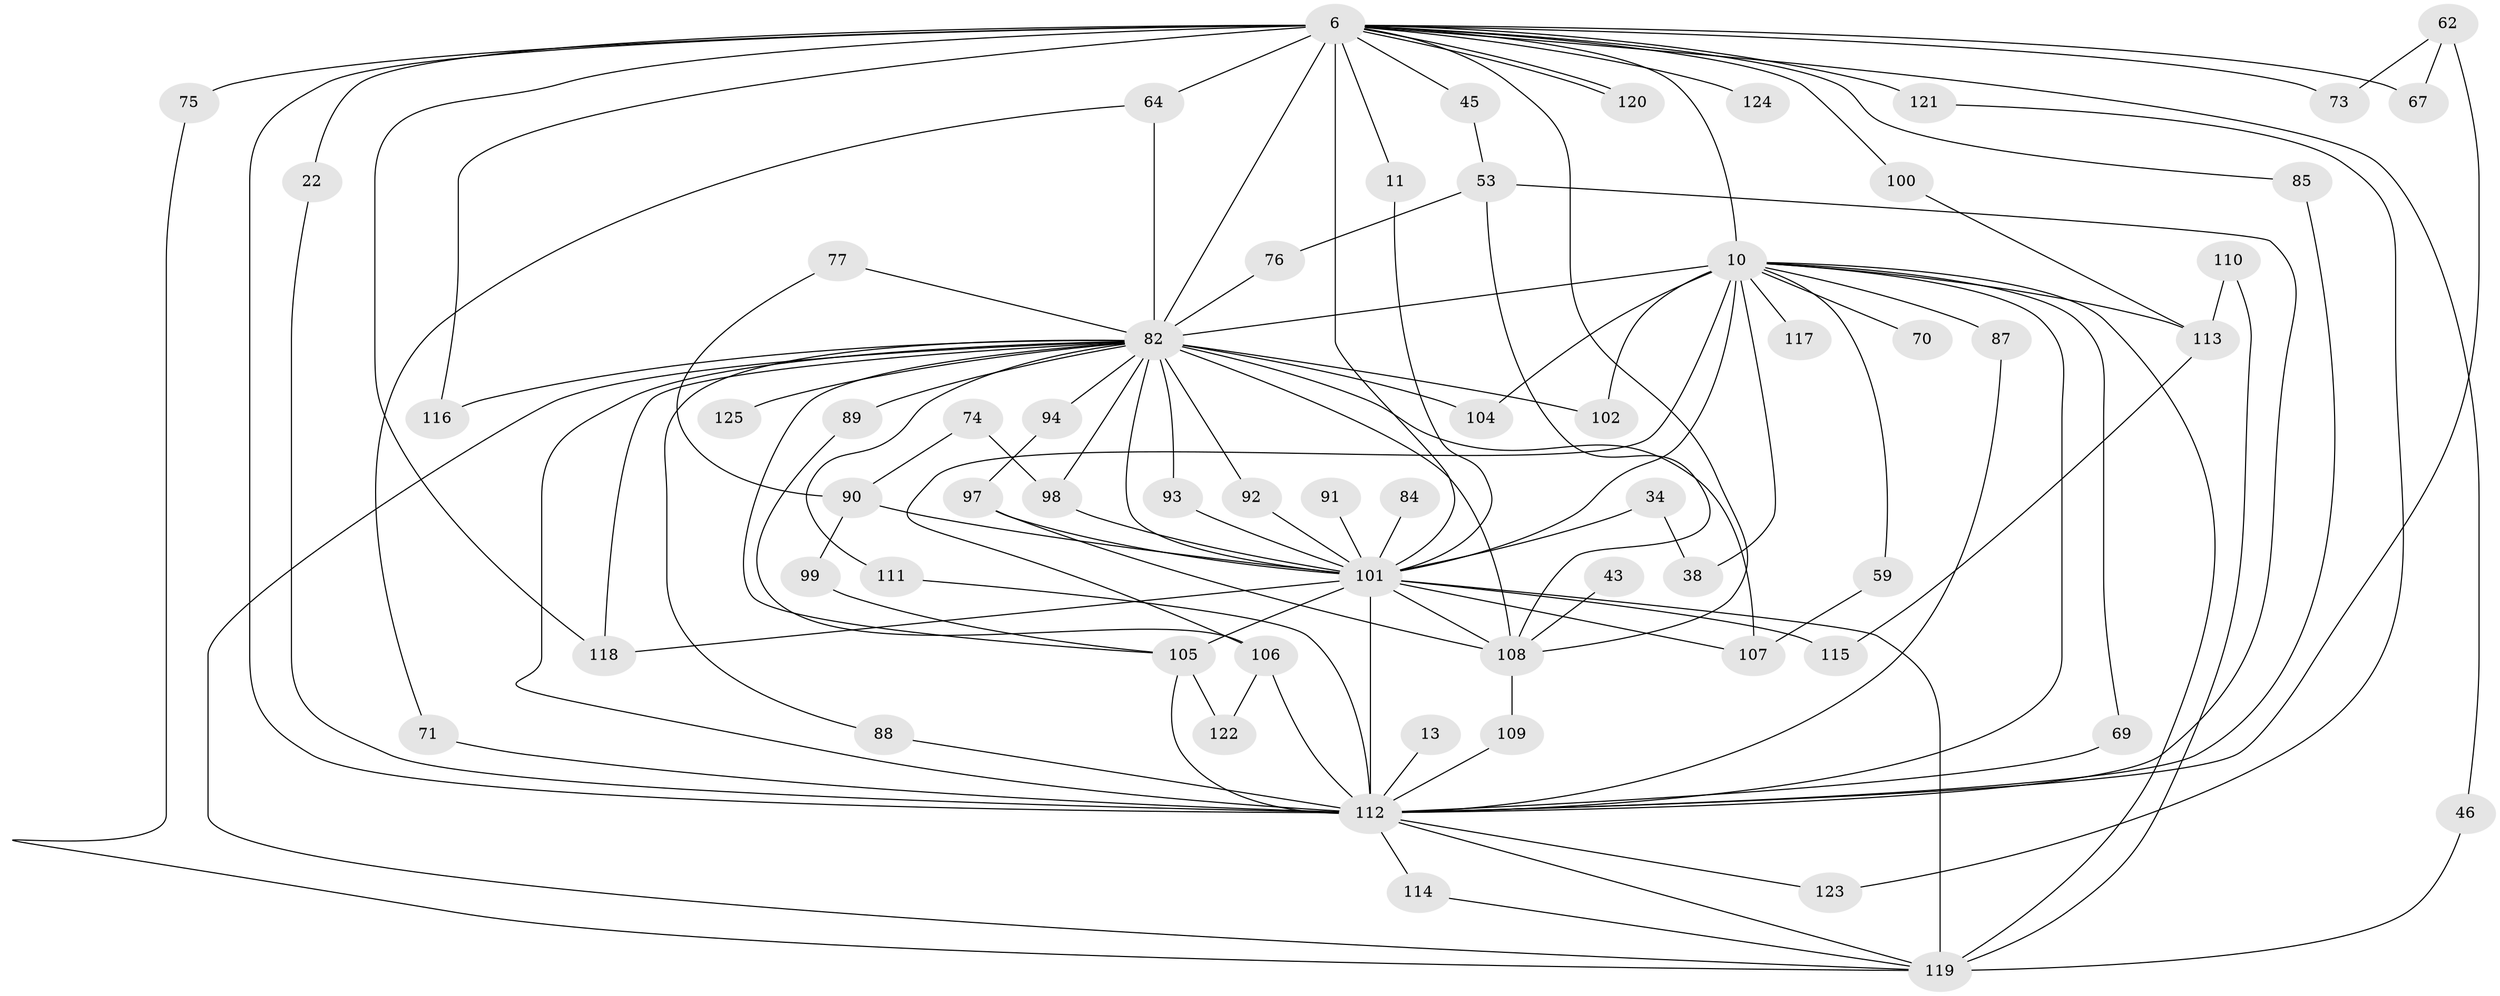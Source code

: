 // original degree distribution, {20: 0.008, 26: 0.016, 27: 0.008, 19: 0.008, 22: 0.016, 28: 0.008, 16: 0.008, 21: 0.008, 2: 0.536, 7: 0.024, 6: 0.048, 4: 0.072, 3: 0.216, 5: 0.024}
// Generated by graph-tools (version 1.1) at 2025/43/03/09/25 04:43:21]
// undirected, 62 vertices, 116 edges
graph export_dot {
graph [start="1"]
  node [color=gray90,style=filled];
  6 [super="+1"];
  10 [super="+4"];
  11;
  13;
  22;
  34;
  38;
  43;
  45;
  46;
  53 [super="+29"];
  59;
  62;
  64 [super="+55"];
  67;
  69;
  70;
  71;
  73;
  74;
  75 [super="+58"];
  76;
  77;
  82 [super="+50+81+5"];
  84;
  85;
  87;
  88;
  89;
  90 [super="+72"];
  91;
  92;
  93 [super="+78+39"];
  94;
  97 [super="+28"];
  98 [super="+41"];
  99;
  100;
  101 [super="+19+21+56+8"];
  102;
  104;
  105 [super="+35+80"];
  106 [super="+52+48"];
  107 [super="+30"];
  108 [super="+96+25+65"];
  109;
  110;
  111;
  112 [super="+36+47+54+9"];
  113 [super="+57"];
  114;
  115;
  116 [super="+44"];
  117 [super="+60"];
  118 [super="+83"];
  119 [super="+37+61+95+103"];
  120;
  121;
  122;
  123;
  124;
  125 [super="+86"];
  6 -- 10 [weight=4];
  6 -- 45;
  6 -- 46;
  6 -- 67;
  6 -- 73;
  6 -- 85;
  6 -- 120;
  6 -- 120;
  6 -- 121 [weight=2];
  6 -- 124 [weight=2];
  6 -- 64 [weight=2];
  6 -- 11;
  6 -- 75 [weight=2];
  6 -- 22;
  6 -- 100;
  6 -- 118 [weight=2];
  6 -- 116;
  6 -- 108 [weight=2];
  6 -- 101 [weight=5];
  6 -- 82 [weight=4];
  6 -- 112 [weight=4];
  10 -- 59;
  10 -- 69;
  10 -- 70 [weight=2];
  10 -- 87;
  10 -- 104;
  10 -- 113 [weight=3];
  10 -- 38;
  10 -- 102;
  10 -- 117 [weight=2];
  10 -- 106;
  10 -- 119 [weight=3];
  10 -- 101 [weight=5];
  10 -- 82 [weight=6];
  10 -- 112 [weight=5];
  11 -- 101;
  13 -- 112 [weight=2];
  22 -- 112;
  34 -- 38;
  34 -- 101 [weight=2];
  43 -- 108 [weight=2];
  45 -- 53;
  46 -- 119;
  53 -- 76;
  53 -- 108;
  53 -- 112 [weight=2];
  59 -- 107;
  62 -- 67;
  62 -- 73;
  62 -- 112 [weight=2];
  64 -- 71;
  64 -- 82;
  69 -- 112;
  71 -- 112;
  74 -- 90;
  74 -- 98;
  75 -- 119;
  76 -- 82;
  77 -- 90;
  77 -- 82;
  82 -- 101 [weight=6];
  82 -- 118;
  82 -- 108 [weight=5];
  82 -- 88;
  82 -- 89;
  82 -- 92;
  82 -- 93;
  82 -- 94;
  82 -- 98;
  82 -- 102;
  82 -- 104;
  82 -- 105;
  82 -- 107 [weight=2];
  82 -- 111;
  82 -- 112 [weight=7];
  82 -- 116 [weight=2];
  82 -- 119 [weight=2];
  82 -- 125 [weight=2];
  84 -- 101 [weight=2];
  85 -- 112;
  87 -- 112;
  88 -- 112;
  89 -- 106;
  90 -- 99;
  90 -- 101 [weight=2];
  91 -- 101 [weight=2];
  92 -- 101;
  93 -- 101 [weight=3];
  94 -- 97;
  97 -- 108;
  97 -- 101 [weight=2];
  98 -- 101 [weight=2];
  99 -- 105;
  100 -- 113;
  101 -- 105 [weight=7];
  101 -- 108 [weight=3];
  101 -- 119 [weight=4];
  101 -- 107;
  101 -- 112 [weight=5];
  101 -- 115;
  101 -- 118 [weight=2];
  105 -- 122;
  105 -- 112 [weight=3];
  106 -- 122;
  106 -- 112 [weight=3];
  108 -- 109;
  109 -- 112;
  110 -- 113;
  110 -- 119;
  111 -- 112;
  112 -- 123;
  112 -- 114;
  112 -- 119;
  113 -- 115;
  114 -- 119;
  121 -- 123;
}
